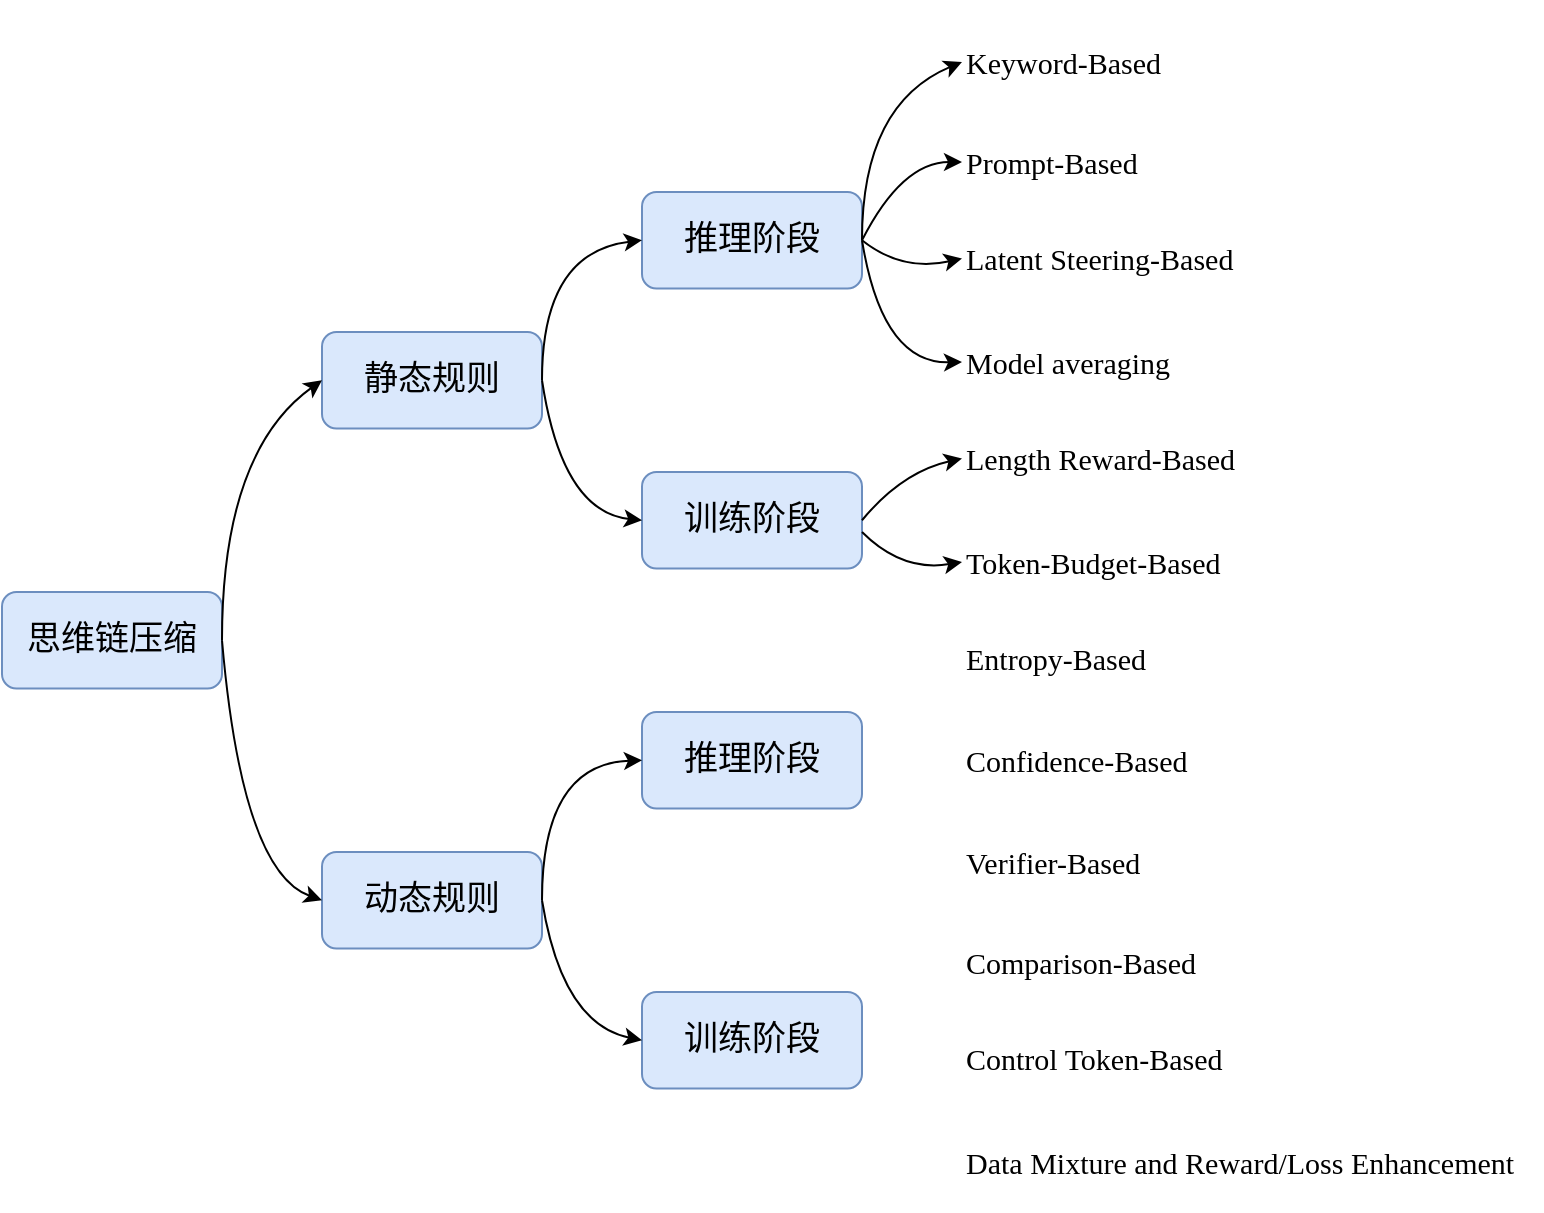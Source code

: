 <mxfile version="28.2.7">
  <diagram name="第 1 页" id="tXLQk9LSS77p4pK74QhN">
    <mxGraphModel dx="1034" dy="588" grid="1" gridSize="10" guides="1" tooltips="1" connect="1" arrows="1" fold="1" page="1" pageScale="1" pageWidth="827" pageHeight="1169" math="0" shadow="0">
      <root>
        <mxCell id="0" />
        <mxCell id="1" parent="0" />
        <mxCell id="ufLeqFj3SaRQAWVy4F6e-2" value="&lt;font style=&quot;font-size: 17px;&quot;&gt;&lt;span style=&quot;text-wrap-mode: nowrap;&quot;&gt;思维链压缩&lt;/span&gt;&lt;/font&gt;" style="rounded=1;whiteSpace=wrap;html=1;fillColor=#dae8fc;strokeColor=#6c8ebf;fontFamily=Kaiti;" vertex="1" parent="1">
          <mxGeometry x="80.0" y="300" width="110" height="48.25" as="geometry" />
        </mxCell>
        <mxCell id="ufLeqFj3SaRQAWVy4F6e-3" value="&lt;span style=&quot;font-size: 17px; text-wrap-mode: nowrap;&quot;&gt;静态规则&lt;/span&gt;" style="rounded=1;whiteSpace=wrap;html=1;fillColor=#dae8fc;strokeColor=#6c8ebf;fontFamily=Kaiti;" vertex="1" parent="1">
          <mxGeometry x="240" y="170" width="110" height="48.25" as="geometry" />
        </mxCell>
        <mxCell id="ufLeqFj3SaRQAWVy4F6e-4" value="&lt;span style=&quot;font-size: 17px; text-wrap-mode: nowrap;&quot;&gt;动态规则&lt;/span&gt;" style="rounded=1;whiteSpace=wrap;html=1;fillColor=#dae8fc;strokeColor=#6c8ebf;fontFamily=Kaiti;" vertex="1" parent="1">
          <mxGeometry x="240" y="430" width="110" height="48.25" as="geometry" />
        </mxCell>
        <mxCell id="ufLeqFj3SaRQAWVy4F6e-5" value="&lt;span style=&quot;font-size: 17px; text-wrap-mode: nowrap;&quot;&gt;推理阶段&lt;/span&gt;" style="rounded=1;whiteSpace=wrap;html=1;fillColor=#dae8fc;strokeColor=#6c8ebf;fontFamily=Kaiti;" vertex="1" parent="1">
          <mxGeometry x="400" y="100" width="110" height="48.25" as="geometry" />
        </mxCell>
        <mxCell id="ufLeqFj3SaRQAWVy4F6e-6" value="&lt;span style=&quot;font-size: 17px; text-wrap-mode: nowrap;&quot;&gt;训练阶段&lt;/span&gt;" style="rounded=1;whiteSpace=wrap;html=1;fillColor=#dae8fc;strokeColor=#6c8ebf;fontFamily=Kaiti;" vertex="1" parent="1">
          <mxGeometry x="400" y="240" width="110" height="48.25" as="geometry" />
        </mxCell>
        <mxCell id="ufLeqFj3SaRQAWVy4F6e-7" value="&lt;span style=&quot;font-size: 17px; text-wrap-mode: nowrap;&quot;&gt;推理阶段&lt;/span&gt;" style="rounded=1;whiteSpace=wrap;html=1;fillColor=#dae8fc;strokeColor=#6c8ebf;fontFamily=Kaiti;" vertex="1" parent="1">
          <mxGeometry x="400" y="360" width="110" height="48.25" as="geometry" />
        </mxCell>
        <mxCell id="ufLeqFj3SaRQAWVy4F6e-8" value="&lt;span style=&quot;font-size: 17px; text-wrap-mode: nowrap;&quot;&gt;训练阶段&lt;/span&gt;" style="rounded=1;whiteSpace=wrap;html=1;fillColor=#dae8fc;strokeColor=#6c8ebf;fontFamily=Kaiti;" vertex="1" parent="1">
          <mxGeometry x="400" y="500" width="110" height="48.25" as="geometry" />
        </mxCell>
        <mxCell id="ufLeqFj3SaRQAWVy4F6e-10" value="" style="curved=1;endArrow=classic;html=1;rounded=0;exitX=1;exitY=0.5;exitDx=0;exitDy=0;entryX=0;entryY=0.5;entryDx=0;entryDy=0;" edge="1" parent="1" source="ufLeqFj3SaRQAWVy4F6e-2" target="ufLeqFj3SaRQAWVy4F6e-3">
          <mxGeometry width="50" height="50" relative="1" as="geometry">
            <mxPoint x="190" y="320" as="sourcePoint" />
            <mxPoint x="240" y="270" as="targetPoint" />
            <Array as="points">
              <mxPoint x="190" y="230" />
            </Array>
          </mxGeometry>
        </mxCell>
        <mxCell id="ufLeqFj3SaRQAWVy4F6e-11" value="" style="curved=1;endArrow=classic;html=1;rounded=0;exitX=1;exitY=0.5;exitDx=0;exitDy=0;entryX=0;entryY=0.5;entryDx=0;entryDy=0;" edge="1" parent="1" source="ufLeqFj3SaRQAWVy4F6e-2" target="ufLeqFj3SaRQAWVy4F6e-4">
          <mxGeometry width="50" height="50" relative="1" as="geometry">
            <mxPoint x="240" y="410" as="sourcePoint" />
            <mxPoint x="290" y="280" as="targetPoint" />
            <Array as="points">
              <mxPoint x="200" y="440" />
            </Array>
          </mxGeometry>
        </mxCell>
        <mxCell id="ufLeqFj3SaRQAWVy4F6e-12" value="" style="curved=1;endArrow=classic;html=1;rounded=0;entryX=0;entryY=0.5;entryDx=0;entryDy=0;exitX=1;exitY=0.5;exitDx=0;exitDy=0;" edge="1" parent="1" source="ufLeqFj3SaRQAWVy4F6e-3" target="ufLeqFj3SaRQAWVy4F6e-5">
          <mxGeometry width="50" height="50" relative="1" as="geometry">
            <mxPoint x="350" y="190" as="sourcePoint" />
            <mxPoint x="400" y="60" as="targetPoint" />
            <Array as="points">
              <mxPoint x="350" y="130" />
            </Array>
          </mxGeometry>
        </mxCell>
        <mxCell id="ufLeqFj3SaRQAWVy4F6e-13" value="" style="curved=1;endArrow=classic;html=1;rounded=0;entryX=0;entryY=0.5;entryDx=0;entryDy=0;exitX=1;exitY=0.5;exitDx=0;exitDy=0;" edge="1" parent="1" source="ufLeqFj3SaRQAWVy4F6e-4" target="ufLeqFj3SaRQAWVy4F6e-7">
          <mxGeometry width="50" height="50" relative="1" as="geometry">
            <mxPoint x="350" y="450" as="sourcePoint" />
            <mxPoint x="400" y="380" as="targetPoint" />
            <Array as="points">
              <mxPoint x="350" y="386" />
            </Array>
          </mxGeometry>
        </mxCell>
        <mxCell id="ufLeqFj3SaRQAWVy4F6e-14" value="" style="curved=1;endArrow=classic;html=1;rounded=0;exitX=1;exitY=0.5;exitDx=0;exitDy=0;entryX=0;entryY=0.5;entryDx=0;entryDy=0;" edge="1" parent="1" source="ufLeqFj3SaRQAWVy4F6e-3" target="ufLeqFj3SaRQAWVy4F6e-6">
          <mxGeometry width="50" height="50" relative="1" as="geometry">
            <mxPoint x="364" y="210" as="sourcePoint" />
            <mxPoint x="414" y="340" as="targetPoint" />
            <Array as="points">
              <mxPoint x="360" y="260" />
            </Array>
          </mxGeometry>
        </mxCell>
        <mxCell id="ufLeqFj3SaRQAWVy4F6e-15" value="" style="curved=1;endArrow=classic;html=1;rounded=0;exitX=1;exitY=0.5;exitDx=0;exitDy=0;entryX=0;entryY=0.5;entryDx=0;entryDy=0;" edge="1" parent="1" source="ufLeqFj3SaRQAWVy4F6e-4" target="ufLeqFj3SaRQAWVy4F6e-8">
          <mxGeometry width="50" height="50" relative="1" as="geometry">
            <mxPoint x="350" y="450" as="sourcePoint" />
            <mxPoint x="400" y="520" as="targetPoint" />
            <Array as="points">
              <mxPoint x="360" y="516" />
            </Array>
          </mxGeometry>
        </mxCell>
        <mxCell id="ufLeqFj3SaRQAWVy4F6e-19" value="&lt;h4 style=&quot;font-size: 16px;&quot;&gt;&lt;span style=&quot;font-family: 楷体; font-weight: normal;&quot;&gt;&lt;font style=&quot;font-size: 15px;&quot; face=&quot;Times New Roman&quot;&gt;Keyword-Based&lt;/font&gt;&lt;/span&gt;&lt;/h4&gt;" style="text;html=1;whiteSpace=wrap;strokeColor=none;fillColor=none;align=left;verticalAlign=middle;rounded=0;" vertex="1" parent="1">
          <mxGeometry x="560" y="20" width="120" height="30" as="geometry" />
        </mxCell>
        <mxCell id="ufLeqFj3SaRQAWVy4F6e-22" value="&lt;h4 style=&quot;&quot;&gt;&lt;font face=&quot;Times New Roman&quot;&gt;&lt;span style=&quot;font-size: 15px; font-weight: 400;&quot;&gt;Prompt-Based&lt;/span&gt;&lt;/font&gt;&lt;/h4&gt;" style="text;html=1;whiteSpace=wrap;strokeColor=none;fillColor=none;align=left;verticalAlign=middle;rounded=0;" vertex="1" parent="1">
          <mxGeometry x="560" y="70" width="120" height="30" as="geometry" />
        </mxCell>
        <mxCell id="ufLeqFj3SaRQAWVy4F6e-24" value="&lt;h4 style=&quot;&quot;&gt;&lt;font face=&quot;Times New Roman&quot;&gt;&lt;span style=&quot;font-size: 15px; font-weight: 400;&quot;&gt;Latent Steering-Based&lt;/span&gt;&lt;/font&gt;&lt;/h4&gt;" style="text;html=1;whiteSpace=wrap;strokeColor=none;fillColor=none;align=left;verticalAlign=middle;rounded=0;" vertex="1" parent="1">
          <mxGeometry x="560" y="118.25" width="160" height="30" as="geometry" />
        </mxCell>
        <mxCell id="ufLeqFj3SaRQAWVy4F6e-25" value="&lt;h4 style=&quot;&quot;&gt;&lt;font face=&quot;Times New Roman&quot;&gt;&lt;span style=&quot;font-size: 15px; font-weight: 400;&quot;&gt;Model averaging&lt;/span&gt;&lt;/font&gt;&lt;/h4&gt;" style="text;html=1;whiteSpace=wrap;strokeColor=none;fillColor=none;align=left;verticalAlign=middle;rounded=0;" vertex="1" parent="1">
          <mxGeometry x="560" y="170" width="120" height="30" as="geometry" />
        </mxCell>
        <mxCell id="ufLeqFj3SaRQAWVy4F6e-26" value="&lt;h4 style=&quot;&quot;&gt;&lt;font face=&quot;Times New Roman&quot;&gt;&lt;span style=&quot;font-size: 15px; font-weight: 400;&quot;&gt;Length Reward-Based&lt;/span&gt;&lt;/font&gt;&lt;/h4&gt;" style="text;html=1;whiteSpace=wrap;strokeColor=none;fillColor=none;align=left;verticalAlign=middle;rounded=0;" vertex="1" parent="1">
          <mxGeometry x="560" y="218.25" width="160" height="30" as="geometry" />
        </mxCell>
        <mxCell id="ufLeqFj3SaRQAWVy4F6e-27" value="&lt;h4 style=&quot;&quot;&gt;&lt;font face=&quot;Times New Roman&quot;&gt;&lt;span style=&quot;font-size: 15px; font-weight: 400;&quot;&gt;Token-Budget-Based&lt;/span&gt;&lt;/font&gt;&lt;/h4&gt;" style="text;html=1;whiteSpace=wrap;strokeColor=none;fillColor=none;align=left;verticalAlign=middle;rounded=0;" vertex="1" parent="1">
          <mxGeometry x="560" y="270" width="160" height="30" as="geometry" />
        </mxCell>
        <mxCell id="ufLeqFj3SaRQAWVy4F6e-28" value="&lt;h4 style=&quot;&quot;&gt;&lt;font face=&quot;Times New Roman&quot;&gt;&lt;span style=&quot;font-size: 15px; font-weight: 400;&quot;&gt;Entropy-Based&lt;/span&gt;&lt;/font&gt;&lt;/h4&gt;" style="text;html=1;whiteSpace=wrap;strokeColor=none;fillColor=none;align=left;verticalAlign=middle;rounded=0;" vertex="1" parent="1">
          <mxGeometry x="560" y="318.25" width="160" height="30" as="geometry" />
        </mxCell>
        <mxCell id="ufLeqFj3SaRQAWVy4F6e-29" value="&lt;h4 style=&quot;&quot;&gt;&lt;font face=&quot;Times New Roman&quot;&gt;&lt;span style=&quot;font-size: 15px; font-weight: 400;&quot;&gt;Confidence-Based&lt;/span&gt;&lt;/font&gt;&lt;/h4&gt;" style="text;html=1;whiteSpace=wrap;strokeColor=none;fillColor=none;align=left;verticalAlign=middle;rounded=0;" vertex="1" parent="1">
          <mxGeometry x="560" y="369.13" width="160" height="30" as="geometry" />
        </mxCell>
        <mxCell id="ufLeqFj3SaRQAWVy4F6e-30" value="&lt;h4 style=&quot;&quot;&gt;&lt;font face=&quot;Times New Roman&quot;&gt;&lt;span style=&quot;font-size: 15px; font-weight: 400;&quot;&gt;Verifier-Based&lt;/span&gt;&lt;/font&gt;&lt;/h4&gt;" style="text;html=1;whiteSpace=wrap;strokeColor=none;fillColor=none;align=left;verticalAlign=middle;rounded=0;" vertex="1" parent="1">
          <mxGeometry x="560" y="420" width="160" height="30" as="geometry" />
        </mxCell>
        <mxCell id="ufLeqFj3SaRQAWVy4F6e-31" value="&lt;h4 style=&quot;&quot;&gt;&lt;font face=&quot;Times New Roman&quot;&gt;&lt;span style=&quot;font-size: 15px; font-weight: 400;&quot;&gt;Comparison-Based&lt;/span&gt;&lt;/font&gt;&lt;/h4&gt;" style="text;html=1;whiteSpace=wrap;strokeColor=none;fillColor=none;align=left;verticalAlign=middle;rounded=0;" vertex="1" parent="1">
          <mxGeometry x="560" y="470" width="160" height="30" as="geometry" />
        </mxCell>
        <mxCell id="ufLeqFj3SaRQAWVy4F6e-32" value="&lt;h4 style=&quot;&quot;&gt;&lt;font face=&quot;Times New Roman&quot;&gt;&lt;span style=&quot;font-size: 15px; font-weight: 400;&quot;&gt;Control Token-Based&lt;/span&gt;&lt;/font&gt;&lt;/h4&gt;" style="text;html=1;whiteSpace=wrap;strokeColor=none;fillColor=none;align=left;verticalAlign=middle;rounded=0;" vertex="1" parent="1">
          <mxGeometry x="560" y="518.25" width="160" height="30" as="geometry" />
        </mxCell>
        <mxCell id="ufLeqFj3SaRQAWVy4F6e-33" value="&lt;h4 style=&quot;&quot;&gt;&lt;font face=&quot;Times New Roman&quot;&gt;&lt;span style=&quot;font-size: 15px; font-weight: 400;&quot;&gt;Data Mixture and Reward/Loss Enhancement&lt;/span&gt;&lt;/font&gt;&lt;/h4&gt;" style="text;html=1;whiteSpace=wrap;strokeColor=none;fillColor=none;align=left;verticalAlign=middle;rounded=0;" vertex="1" parent="1">
          <mxGeometry x="560" y="569.5" width="290" height="30" as="geometry" />
        </mxCell>
        <mxCell id="ufLeqFj3SaRQAWVy4F6e-35" value="" style="curved=1;endArrow=classic;html=1;rounded=0;entryX=0;entryY=0.5;entryDx=0;entryDy=0;exitX=1;exitY=0.5;exitDx=0;exitDy=0;" edge="1" parent="1" source="ufLeqFj3SaRQAWVy4F6e-5" target="ufLeqFj3SaRQAWVy4F6e-19">
          <mxGeometry width="50" height="50" relative="1" as="geometry">
            <mxPoint x="510" y="120" as="sourcePoint" />
            <mxPoint x="560" y="50" as="targetPoint" />
            <Array as="points">
              <mxPoint x="510" y="56" />
            </Array>
          </mxGeometry>
        </mxCell>
        <mxCell id="ufLeqFj3SaRQAWVy4F6e-36" value="" style="curved=1;endArrow=classic;html=1;rounded=0;entryX=0;entryY=0.5;entryDx=0;entryDy=0;exitX=1;exitY=0.5;exitDx=0;exitDy=0;" edge="1" parent="1" source="ufLeqFj3SaRQAWVy4F6e-5" target="ufLeqFj3SaRQAWVy4F6e-22">
          <mxGeometry width="50" height="50" relative="1" as="geometry">
            <mxPoint x="530" y="130" as="sourcePoint" />
            <mxPoint x="580" y="60" as="targetPoint" />
            <Array as="points">
              <mxPoint x="530" y="85" />
            </Array>
          </mxGeometry>
        </mxCell>
        <mxCell id="ufLeqFj3SaRQAWVy4F6e-37" value="" style="curved=1;endArrow=classic;html=1;rounded=0;exitX=1;exitY=0.5;exitDx=0;exitDy=0;entryX=0;entryY=0.5;entryDx=0;entryDy=0;" edge="1" parent="1" source="ufLeqFj3SaRQAWVy4F6e-5" target="ufLeqFj3SaRQAWVy4F6e-25">
          <mxGeometry width="50" height="50" relative="1" as="geometry">
            <mxPoint x="510" y="120" as="sourcePoint" />
            <mxPoint x="560" y="190" as="targetPoint" />
            <Array as="points">
              <mxPoint x="520" y="186" />
            </Array>
          </mxGeometry>
        </mxCell>
        <mxCell id="ufLeqFj3SaRQAWVy4F6e-38" value="" style="curved=1;endArrow=classic;html=1;rounded=0;exitX=1;exitY=0.5;exitDx=0;exitDy=0;entryX=0;entryY=0.5;entryDx=0;entryDy=0;" edge="1" parent="1" source="ufLeqFj3SaRQAWVy4F6e-5" target="ufLeqFj3SaRQAWVy4F6e-24">
          <mxGeometry width="50" height="50" relative="1" as="geometry">
            <mxPoint x="510" y="130" as="sourcePoint" />
            <mxPoint x="560" y="191" as="targetPoint" />
            <Array as="points">
              <mxPoint x="530" y="140" />
            </Array>
          </mxGeometry>
        </mxCell>
        <mxCell id="ufLeqFj3SaRQAWVy4F6e-39" value="" style="curved=1;endArrow=classic;html=1;rounded=0;entryX=0;entryY=0.5;entryDx=0;entryDy=0;exitX=1;exitY=0.5;exitDx=0;exitDy=0;" edge="1" parent="1" source="ufLeqFj3SaRQAWVy4F6e-6" target="ufLeqFj3SaRQAWVy4F6e-26">
          <mxGeometry width="50" height="50" relative="1" as="geometry">
            <mxPoint x="510" y="257.25" as="sourcePoint" />
            <mxPoint x="560" y="218.25" as="targetPoint" />
            <Array as="points">
              <mxPoint x="530" y="240" />
            </Array>
          </mxGeometry>
        </mxCell>
        <mxCell id="ufLeqFj3SaRQAWVy4F6e-40" value="" style="curved=1;endArrow=classic;html=1;rounded=0;exitX=1;exitY=0.5;exitDx=0;exitDy=0;entryX=0;entryY=0.5;entryDx=0;entryDy=0;" edge="1" parent="1" target="ufLeqFj3SaRQAWVy4F6e-27">
          <mxGeometry width="50" height="50" relative="1" as="geometry">
            <mxPoint x="510" y="270" as="sourcePoint" />
            <mxPoint x="560" y="279" as="targetPoint" />
            <Array as="points">
              <mxPoint x="530" y="290" />
            </Array>
          </mxGeometry>
        </mxCell>
      </root>
    </mxGraphModel>
  </diagram>
</mxfile>
